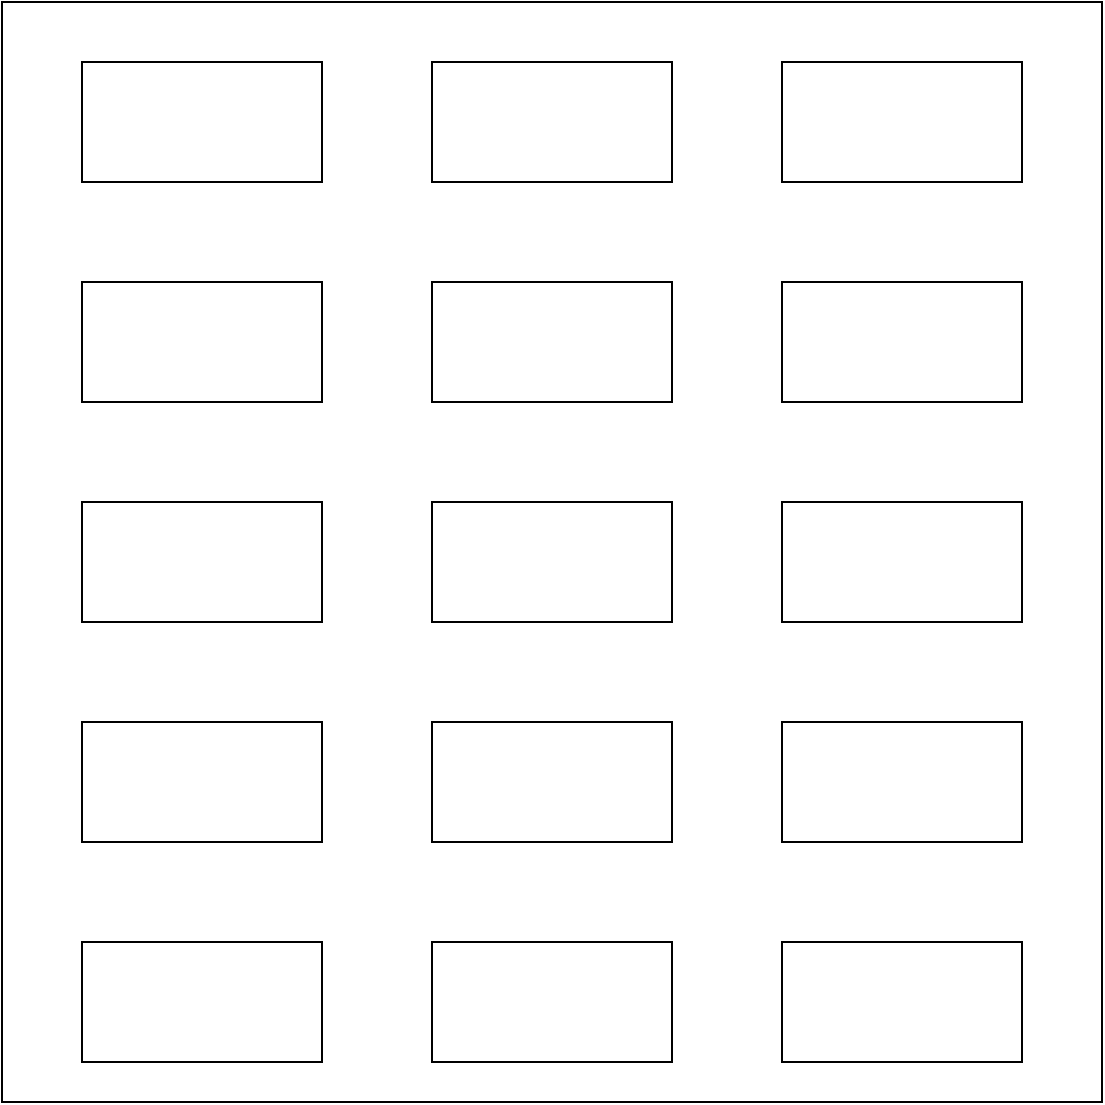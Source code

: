 <mxfile version="20.2.6" type="github">
  <diagram id="KdartlnSBbIz40rtFMby" name="Page-1">
    <mxGraphModel dx="1278" dy="575" grid="1" gridSize="10" guides="1" tooltips="1" connect="1" arrows="1" fold="1" page="1" pageScale="1" pageWidth="850" pageHeight="1100" math="0" shadow="0">
      <root>
        <mxCell id="0" />
        <mxCell id="1" parent="0" />
        <mxCell id="ZFVeNiAJIY3uQzI7yZn--1" value="" style="whiteSpace=wrap;html=1;aspect=fixed;" vertex="1" parent="1">
          <mxGeometry x="180" y="50" width="550" height="550" as="geometry" />
        </mxCell>
        <mxCell id="ZFVeNiAJIY3uQzI7yZn--3" value="" style="rounded=0;whiteSpace=wrap;html=1;" vertex="1" parent="1">
          <mxGeometry x="220" y="80" width="120" height="60" as="geometry" />
        </mxCell>
        <mxCell id="ZFVeNiAJIY3uQzI7yZn--4" value="" style="rounded=0;whiteSpace=wrap;html=1;" vertex="1" parent="1">
          <mxGeometry x="395" y="80" width="120" height="60" as="geometry" />
        </mxCell>
        <mxCell id="ZFVeNiAJIY3uQzI7yZn--5" value="" style="rounded=0;whiteSpace=wrap;html=1;" vertex="1" parent="1">
          <mxGeometry x="570" y="80" width="120" height="60" as="geometry" />
        </mxCell>
        <mxCell id="ZFVeNiAJIY3uQzI7yZn--6" value="" style="rounded=0;whiteSpace=wrap;html=1;" vertex="1" parent="1">
          <mxGeometry x="220" y="190" width="120" height="60" as="geometry" />
        </mxCell>
        <mxCell id="ZFVeNiAJIY3uQzI7yZn--7" value="" style="rounded=0;whiteSpace=wrap;html=1;" vertex="1" parent="1">
          <mxGeometry x="395" y="190" width="120" height="60" as="geometry" />
        </mxCell>
        <mxCell id="ZFVeNiAJIY3uQzI7yZn--8" value="" style="rounded=0;whiteSpace=wrap;html=1;" vertex="1" parent="1">
          <mxGeometry x="570" y="190" width="120" height="60" as="geometry" />
        </mxCell>
        <mxCell id="ZFVeNiAJIY3uQzI7yZn--9" value="" style="rounded=0;whiteSpace=wrap;html=1;" vertex="1" parent="1">
          <mxGeometry x="220" y="300" width="120" height="60" as="geometry" />
        </mxCell>
        <mxCell id="ZFVeNiAJIY3uQzI7yZn--10" value="" style="rounded=0;whiteSpace=wrap;html=1;" vertex="1" parent="1">
          <mxGeometry x="395" y="300" width="120" height="60" as="geometry" />
        </mxCell>
        <mxCell id="ZFVeNiAJIY3uQzI7yZn--11" value="" style="rounded=0;whiteSpace=wrap;html=1;" vertex="1" parent="1">
          <mxGeometry x="570" y="300" width="120" height="60" as="geometry" />
        </mxCell>
        <mxCell id="ZFVeNiAJIY3uQzI7yZn--12" value="" style="rounded=0;whiteSpace=wrap;html=1;" vertex="1" parent="1">
          <mxGeometry x="220" y="410" width="120" height="60" as="geometry" />
        </mxCell>
        <mxCell id="ZFVeNiAJIY3uQzI7yZn--13" value="" style="rounded=0;whiteSpace=wrap;html=1;" vertex="1" parent="1">
          <mxGeometry x="395" y="410" width="120" height="60" as="geometry" />
        </mxCell>
        <mxCell id="ZFVeNiAJIY3uQzI7yZn--14" value="" style="rounded=0;whiteSpace=wrap;html=1;" vertex="1" parent="1">
          <mxGeometry x="570" y="410" width="120" height="60" as="geometry" />
        </mxCell>
        <mxCell id="ZFVeNiAJIY3uQzI7yZn--15" value="" style="rounded=0;whiteSpace=wrap;html=1;" vertex="1" parent="1">
          <mxGeometry x="220" y="520" width="120" height="60" as="geometry" />
        </mxCell>
        <mxCell id="ZFVeNiAJIY3uQzI7yZn--16" value="" style="rounded=0;whiteSpace=wrap;html=1;" vertex="1" parent="1">
          <mxGeometry x="395" y="520" width="120" height="60" as="geometry" />
        </mxCell>
        <mxCell id="ZFVeNiAJIY3uQzI7yZn--17" value="" style="rounded=0;whiteSpace=wrap;html=1;" vertex="1" parent="1">
          <mxGeometry x="570" y="520" width="120" height="60" as="geometry" />
        </mxCell>
      </root>
    </mxGraphModel>
  </diagram>
</mxfile>
